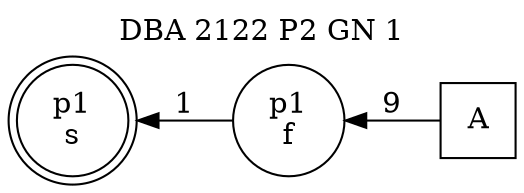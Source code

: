 digraph DBA_2122_P2_GN_1_LOW {
labelloc="tl"
label= " DBA 2122 P2 GN 1 "
rankdir="RL";
graph [ size=" 10 , 10 !"]

"A" [shape="square" label="A"]
"p1_f" [shape="circle" label="p1
f"]
"p1_s" [shape="doublecircle" label="p1
s"]
"A" -> "p1_f" [ label=9]
"p1_f" -> "p1_s" [ label=1]
}
